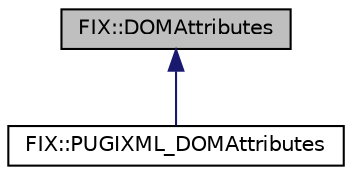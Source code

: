 digraph "FIX::DOMAttributes"
{
  edge [fontname="Helvetica",fontsize="10",labelfontname="Helvetica",labelfontsize="10"];
  node [fontname="Helvetica",fontsize="10",shape=record];
  Node0 [label="FIX::DOMAttributes",height=0.2,width=0.4,color="black", fillcolor="grey75", style="filled", fontcolor="black"];
  Node0 -> Node1 [dir="back",color="midnightblue",fontsize="10",style="solid",fontname="Helvetica"];
  Node1 [label="FIX::PUGIXML_DOMAttributes",height=0.2,width=0.4,color="black", fillcolor="white", style="filled",URL="$class_f_i_x_1_1_p_u_g_i_x_m_l___d_o_m_attributes.html",tooltip="XML attribute as represented by pugixml. "];
}

